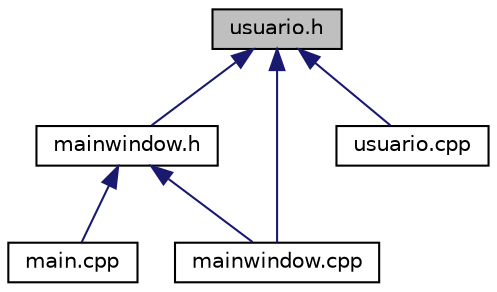 digraph "usuario.h"
{
 // LATEX_PDF_SIZE
  edge [fontname="Helvetica",fontsize="10",labelfontname="Helvetica",labelfontsize="10"];
  node [fontname="Helvetica",fontsize="10",shape=record];
  Node1 [label="usuario.h",height=0.2,width=0.4,color="black", fillcolor="grey75", style="filled", fontcolor="black",tooltip="Definición de la clase Usuario."];
  Node1 -> Node2 [dir="back",color="midnightblue",fontsize="10",style="solid"];
  Node2 [label="mainwindow.h",height=0.2,width=0.4,color="black", fillcolor="white", style="filled",URL="$mainwindow_8h.html",tooltip="Definición de la clase MainWindow."];
  Node2 -> Node3 [dir="back",color="midnightblue",fontsize="10",style="solid"];
  Node3 [label="main.cpp",height=0.2,width=0.4,color="black", fillcolor="white", style="filled",URL="$main_8cpp.html",tooltip="Punto de entrada de la aplicación."];
  Node2 -> Node4 [dir="back",color="midnightblue",fontsize="10",style="solid"];
  Node4 [label="mainwindow.cpp",height=0.2,width=0.4,color="black", fillcolor="white", style="filled",URL="$mainwindow_8cpp.html",tooltip="Implementación de la clase MainWindow."];
  Node1 -> Node4 [dir="back",color="midnightblue",fontsize="10",style="solid"];
  Node1 -> Node5 [dir="back",color="midnightblue",fontsize="10",style="solid"];
  Node5 [label="usuario.cpp",height=0.2,width=0.4,color="black", fillcolor="white", style="filled",URL="$usuario_8cpp.html",tooltip="Implementación de la clase Usuario."];
}
